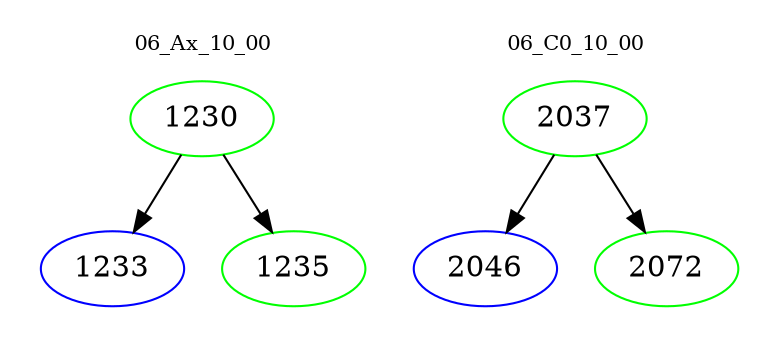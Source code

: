 digraph{
subgraph cluster_0 {
color = white
label = "06_Ax_10_00";
fontsize=10;
T0_1230 [label="1230", color="green"]
T0_1230 -> T0_1233 [color="black"]
T0_1233 [label="1233", color="blue"]
T0_1230 -> T0_1235 [color="black"]
T0_1235 [label="1235", color="green"]
}
subgraph cluster_1 {
color = white
label = "06_C0_10_00";
fontsize=10;
T1_2037 [label="2037", color="green"]
T1_2037 -> T1_2046 [color="black"]
T1_2046 [label="2046", color="blue"]
T1_2037 -> T1_2072 [color="black"]
T1_2072 [label="2072", color="green"]
}
}
